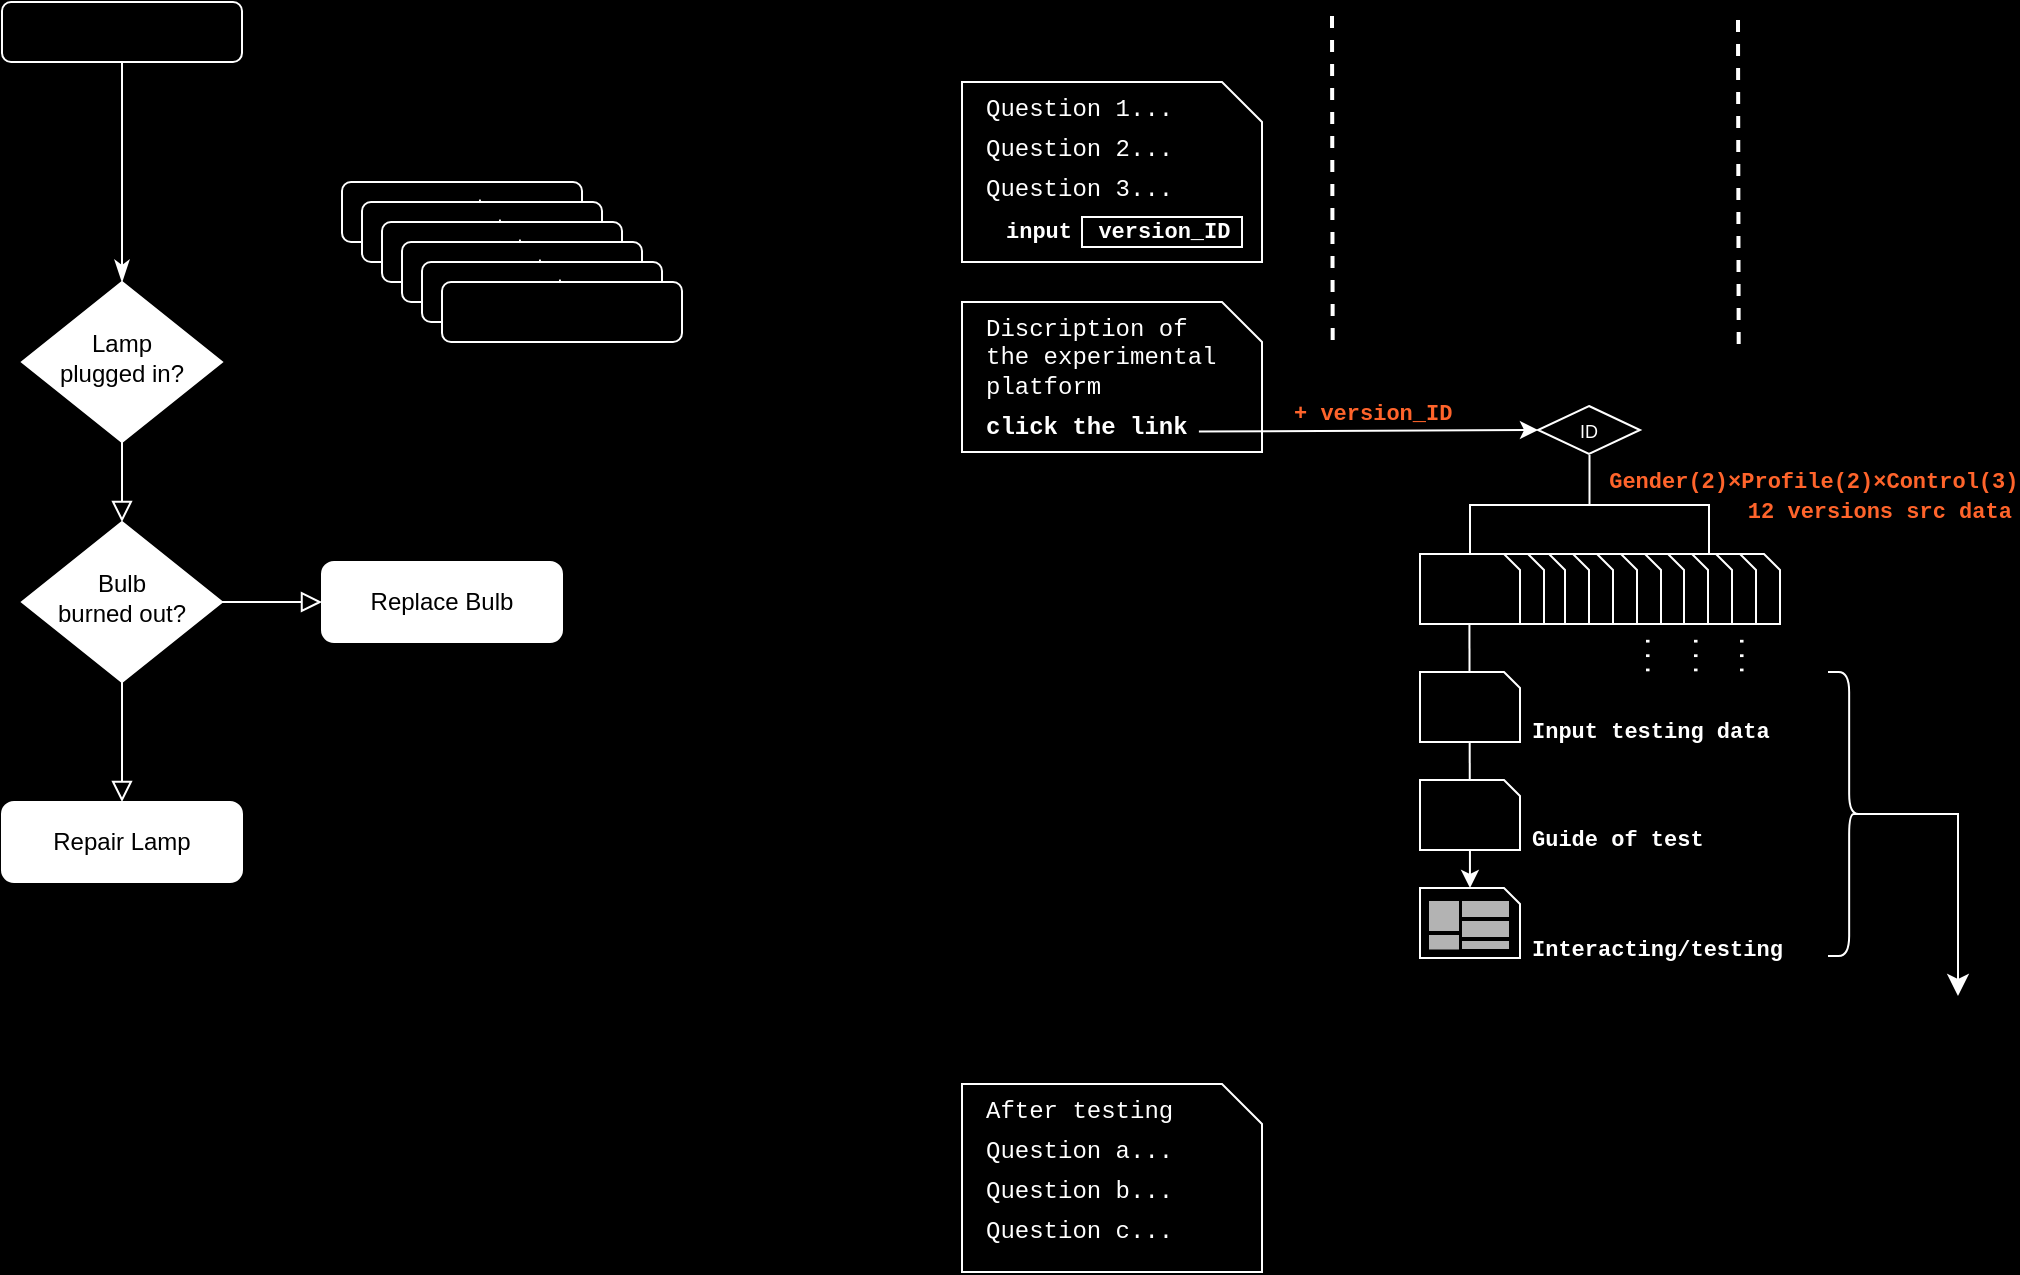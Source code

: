 <mxfile version="24.2.5" type="github">
  <diagram id="C5RBs43oDa-KdzZeNtuy" name="Page-1">
    <mxGraphModel dx="1029" dy="683" grid="0" gridSize="10" guides="1" tooltips="1" connect="1" arrows="1" fold="1" page="0" pageScale="1" pageWidth="827" pageHeight="1169" background="#000000" math="0" shadow="0">
      <root>
        <mxCell id="WIyWlLk6GJQsqaUBKTNV-0" />
        <mxCell id="WIyWlLk6GJQsqaUBKTNV-1" parent="WIyWlLk6GJQsqaUBKTNV-0" />
        <mxCell id="WIyWlLk6GJQsqaUBKTNV-2" value="" style="rounded=0;html=1;jettySize=auto;orthogonalLoop=1;fontSize=11;endArrow=classicThin;endFill=1;endSize=8;strokeWidth=1;shadow=0;labelBackgroundColor=none;edgeStyle=orthogonalEdgeStyle;strokeColor=#FFFFFF;" parent="WIyWlLk6GJQsqaUBKTNV-1" source="WIyWlLk6GJQsqaUBKTNV-3" target="WIyWlLk6GJQsqaUBKTNV-6" edge="1">
          <mxGeometry relative="1" as="geometry" />
        </mxCell>
        <mxCell id="WIyWlLk6GJQsqaUBKTNV-3" value="" style="rounded=1;whiteSpace=wrap;html=1;fontSize=12;glass=0;strokeWidth=1;shadow=0;strokeColor=#FFFFFF;fillColor=#000000;" parent="WIyWlLk6GJQsqaUBKTNV-1" vertex="1">
          <mxGeometry x="160" y="30" width="120" height="30" as="geometry" />
        </mxCell>
        <mxCell id="WIyWlLk6GJQsqaUBKTNV-4" value="Yes" style="rounded=0;html=1;jettySize=auto;orthogonalLoop=1;fontSize=11;endArrow=block;endFill=0;endSize=8;strokeWidth=1;shadow=0;labelBackgroundColor=none;edgeStyle=orthogonalEdgeStyle;strokeColor=#FFFFFF;" parent="WIyWlLk6GJQsqaUBKTNV-1" source="WIyWlLk6GJQsqaUBKTNV-6" target="WIyWlLk6GJQsqaUBKTNV-10" edge="1">
          <mxGeometry y="20" relative="1" as="geometry">
            <mxPoint as="offset" />
          </mxGeometry>
        </mxCell>
        <mxCell id="WIyWlLk6GJQsqaUBKTNV-6" value="Lamp&lt;br&gt;plugged in?" style="rhombus;whiteSpace=wrap;html=1;shadow=0;fontFamily=Helvetica;fontSize=12;align=center;strokeWidth=1;spacing=6;spacingTop=-4;strokeColor=#FFFFFF;" parent="WIyWlLk6GJQsqaUBKTNV-1" vertex="1">
          <mxGeometry x="170" y="170" width="100" height="80" as="geometry" />
        </mxCell>
        <mxCell id="WIyWlLk6GJQsqaUBKTNV-8" value="No" style="rounded=0;html=1;jettySize=auto;orthogonalLoop=1;fontSize=11;endArrow=block;endFill=0;endSize=8;strokeWidth=1;shadow=0;labelBackgroundColor=none;edgeStyle=orthogonalEdgeStyle;strokeColor=#FFFFFF;" parent="WIyWlLk6GJQsqaUBKTNV-1" source="WIyWlLk6GJQsqaUBKTNV-10" target="WIyWlLk6GJQsqaUBKTNV-11" edge="1">
          <mxGeometry x="0.333" y="20" relative="1" as="geometry">
            <mxPoint as="offset" />
          </mxGeometry>
        </mxCell>
        <mxCell id="WIyWlLk6GJQsqaUBKTNV-9" value="Yes" style="edgeStyle=orthogonalEdgeStyle;rounded=0;html=1;jettySize=auto;orthogonalLoop=1;fontSize=11;endArrow=block;endFill=0;endSize=8;strokeWidth=1;shadow=0;labelBackgroundColor=none;strokeColor=#FFFFFF;" parent="WIyWlLk6GJQsqaUBKTNV-1" source="WIyWlLk6GJQsqaUBKTNV-10" target="WIyWlLk6GJQsqaUBKTNV-12" edge="1">
          <mxGeometry y="10" relative="1" as="geometry">
            <mxPoint as="offset" />
          </mxGeometry>
        </mxCell>
        <mxCell id="WIyWlLk6GJQsqaUBKTNV-10" value="Bulb&lt;br&gt;burned out?" style="rhombus;whiteSpace=wrap;html=1;shadow=0;fontFamily=Helvetica;fontSize=12;align=center;strokeWidth=1;spacing=6;spacingTop=-4;strokeColor=#FFFFFF;" parent="WIyWlLk6GJQsqaUBKTNV-1" vertex="1">
          <mxGeometry x="170" y="290" width="100" height="80" as="geometry" />
        </mxCell>
        <mxCell id="WIyWlLk6GJQsqaUBKTNV-11" value="Repair Lamp" style="rounded=1;whiteSpace=wrap;html=1;fontSize=12;glass=0;strokeWidth=1;shadow=0;strokeColor=#FFFFFF;" parent="WIyWlLk6GJQsqaUBKTNV-1" vertex="1">
          <mxGeometry x="160" y="430" width="120" height="40" as="geometry" />
        </mxCell>
        <mxCell id="WIyWlLk6GJQsqaUBKTNV-12" value="Replace Bulb" style="rounded=1;whiteSpace=wrap;html=1;fontSize=12;glass=0;strokeWidth=1;shadow=0;strokeColor=#FFFFFF;" parent="WIyWlLk6GJQsqaUBKTNV-1" vertex="1">
          <mxGeometry x="320" y="310" width="120" height="40" as="geometry" />
        </mxCell>
        <mxCell id="OmvAzgWS2fx1XK6-3IYc-1" value="&lt;font color=&quot;#ffffff&quot;&gt;s硕士&lt;/font&gt;" style="rounded=1;whiteSpace=wrap;html=1;fontSize=12;glass=0;strokeWidth=1;shadow=0;strokeColor=#FFFFFF;fillColor=#000000;" vertex="1" parent="WIyWlLk6GJQsqaUBKTNV-1">
          <mxGeometry x="330" y="120" width="120" height="30" as="geometry" />
        </mxCell>
        <mxCell id="OmvAzgWS2fx1XK6-3IYc-3" value="&lt;font color=&quot;#ffffff&quot;&gt;s硕士&lt;/font&gt;" style="rounded=1;whiteSpace=wrap;html=1;fontSize=12;glass=0;strokeWidth=1;shadow=0;strokeColor=#FFFFFF;fillColor=#000000;" vertex="1" parent="WIyWlLk6GJQsqaUBKTNV-1">
          <mxGeometry x="340" y="130" width="120" height="30" as="geometry" />
        </mxCell>
        <mxCell id="OmvAzgWS2fx1XK6-3IYc-4" value="&lt;font color=&quot;#ffffff&quot;&gt;s硕士&lt;/font&gt;" style="rounded=1;whiteSpace=wrap;html=1;fontSize=12;glass=0;strokeWidth=1;shadow=0;strokeColor=#FFFFFF;fillColor=#000000;" vertex="1" parent="WIyWlLk6GJQsqaUBKTNV-1">
          <mxGeometry x="350" y="140" width="120" height="30" as="geometry" />
        </mxCell>
        <mxCell id="OmvAzgWS2fx1XK6-3IYc-5" value="&lt;font color=&quot;#ffffff&quot;&gt;s硕士&lt;/font&gt;" style="rounded=1;whiteSpace=wrap;html=1;fontSize=12;glass=0;strokeWidth=1;shadow=0;strokeColor=#FFFFFF;fillColor=#000000;" vertex="1" parent="WIyWlLk6GJQsqaUBKTNV-1">
          <mxGeometry x="360" y="150" width="120" height="30" as="geometry" />
        </mxCell>
        <mxCell id="OmvAzgWS2fx1XK6-3IYc-6" value="&lt;font color=&quot;#ffffff&quot;&gt;s硕士&lt;/font&gt;" style="rounded=1;whiteSpace=wrap;html=1;fontSize=12;glass=0;strokeWidth=1;shadow=0;strokeColor=#FFFFFF;fillColor=#000000;" vertex="1" parent="WIyWlLk6GJQsqaUBKTNV-1">
          <mxGeometry x="370" y="160" width="120" height="30" as="geometry" />
        </mxCell>
        <mxCell id="OmvAzgWS2fx1XK6-3IYc-7" value="" style="rounded=1;whiteSpace=wrap;html=1;fontSize=12;glass=0;strokeWidth=1;shadow=0;strokeColor=#FFFFFF;fillColor=#000000;" vertex="1" parent="WIyWlLk6GJQsqaUBKTNV-1">
          <mxGeometry x="380" y="170" width="120" height="30" as="geometry" />
        </mxCell>
        <mxCell id="OmvAzgWS2fx1XK6-3IYc-9" value="" style="verticalLabelPosition=bottom;verticalAlign=top;html=1;shape=card;whiteSpace=wrap;size=20;arcSize=12;flipH=1;fillColor=#000000;strokeColor=#FFFFFF;" vertex="1" parent="WIyWlLk6GJQsqaUBKTNV-1">
          <mxGeometry x="640" y="70" width="150" height="90" as="geometry" />
        </mxCell>
        <mxCell id="OmvAzgWS2fx1XK6-3IYc-10" value="&lt;span style=&quot;color: rgb(255, 255, 255); font-size: 12px; font-style: normal; font-variant-ligatures: normal; font-variant-caps: normal; letter-spacing: normal; orphans: 2; text-align: center; text-indent: 0px; text-transform: none; widows: 2; word-spacing: 0px; -webkit-text-stroke-width: 0px; white-space: normal; text-decoration-thickness: initial; text-decoration-style: initial; text-decoration-color: initial; float: none; display: inline !important;&quot;&gt;Question 1...&lt;/span&gt;" style="text;whiteSpace=wrap;html=1;fontFamily=Courier New;fontStyle=0" vertex="1" parent="WIyWlLk6GJQsqaUBKTNV-1">
          <mxGeometry x="650" y="70" width="110" height="20" as="geometry" />
        </mxCell>
        <mxCell id="OmvAzgWS2fx1XK6-3IYc-11" value="&lt;span style=&quot;color: rgb(255, 255, 255); font-size: 12px; font-style: normal; font-variant-ligatures: normal; font-variant-caps: normal; letter-spacing: normal; orphans: 2; text-align: center; text-indent: 0px; text-transform: none; widows: 2; word-spacing: 0px; -webkit-text-stroke-width: 0px; white-space: normal; text-decoration-thickness: initial; text-decoration-style: initial; text-decoration-color: initial; float: none; display: inline !important;&quot;&gt;Question 2&lt;/span&gt;&lt;span style=&quot;color: rgb(255, 255, 255); text-align: center;&quot;&gt;...&lt;/span&gt;" style="text;whiteSpace=wrap;html=1;fontFamily=Courier New;fontStyle=0" vertex="1" parent="WIyWlLk6GJQsqaUBKTNV-1">
          <mxGeometry x="650" y="90" width="110" height="20" as="geometry" />
        </mxCell>
        <mxCell id="OmvAzgWS2fx1XK6-3IYc-12" value="&lt;span style=&quot;color: rgb(255, 255, 255); font-size: 12px; font-style: normal; font-variant-ligatures: normal; font-variant-caps: normal; letter-spacing: normal; orphans: 2; text-align: center; text-indent: 0px; text-transform: none; widows: 2; word-spacing: 0px; -webkit-text-stroke-width: 0px; white-space: normal; text-decoration-thickness: initial; text-decoration-style: initial; text-decoration-color: initial; float: none; display: inline !important;&quot;&gt;Question 3&lt;/span&gt;&lt;span style=&quot;color: rgb(255, 255, 255); text-align: center;&quot;&gt;...&lt;/span&gt;" style="text;whiteSpace=wrap;html=1;fontFamily=Courier New;fontStyle=0" vertex="1" parent="WIyWlLk6GJQsqaUBKTNV-1">
          <mxGeometry x="650" y="110" width="110" height="20" as="geometry" />
        </mxCell>
        <mxCell id="OmvAzgWS2fx1XK6-3IYc-14" value="" style="rounded=0;whiteSpace=wrap;html=1;fillColor=none;strokeColor=#FFFFFF;fontStyle=1;fontSize=11;" vertex="1" parent="WIyWlLk6GJQsqaUBKTNV-1">
          <mxGeometry x="700" y="137.5" width="80" height="15" as="geometry" />
        </mxCell>
        <mxCell id="OmvAzgWS2fx1XK6-3IYc-15" value="" style="verticalLabelPosition=bottom;verticalAlign=top;html=1;shape=card;whiteSpace=wrap;size=20;arcSize=12;flipH=1;fillColor=#000000;strokeColor=#FFFFFF;" vertex="1" parent="WIyWlLk6GJQsqaUBKTNV-1">
          <mxGeometry x="640" y="180" width="150" height="75" as="geometry" />
        </mxCell>
        <mxCell id="OmvAzgWS2fx1XK6-3IYc-16" value="&lt;span style=&quot;color: rgb(255, 255, 255); font-size: 12px; font-style: normal; font-variant-ligatures: normal; font-variant-caps: normal; letter-spacing: normal; orphans: 2; text-align: center; text-indent: 0px; text-transform: none; widows: 2; word-spacing: 0px; -webkit-text-stroke-width: 0px; white-space: normal; text-decoration-thickness: initial; text-decoration-style: initial; text-decoration-color: initial; float: none; display: inline !important;&quot;&gt;Discription of&amp;nbsp; the experimental platform&lt;/span&gt;" style="text;whiteSpace=wrap;html=1;fontFamily=Courier New;fontStyle=0" vertex="1" parent="WIyWlLk6GJQsqaUBKTNV-1">
          <mxGeometry x="650" y="180" width="135" height="20" as="geometry" />
        </mxCell>
        <mxCell id="OmvAzgWS2fx1XK6-3IYc-18" value="&lt;div style=&quot;text-align: center;&quot;&gt;&lt;span style=&quot;background-color: initial;&quot;&gt;&lt;font color=&quot;#ffffff&quot;&gt;click the link&amp;nbsp;&lt;/font&gt;&lt;/span&gt;&lt;/div&gt;" style="text;whiteSpace=wrap;html=1;fontFamily=Courier New;fontStyle=1" vertex="1" parent="WIyWlLk6GJQsqaUBKTNV-1">
          <mxGeometry x="650" y="229" width="150" height="20" as="geometry" />
        </mxCell>
        <mxCell id="OmvAzgWS2fx1XK6-3IYc-21" value="&lt;span style=&quot;color: rgb(255, 255, 255); font-family: &amp;quot;Courier New&amp;quot;; font-size: 11px; font-style: normal; font-variant-ligatures: normal; font-variant-caps: normal; font-weight: 700; letter-spacing: normal; orphans: 2; text-align: center; text-indent: 0px; text-transform: none; widows: 2; word-spacing: 0px; -webkit-text-stroke-width: 0px; white-space: normal; text-decoration-thickness: initial; text-decoration-style: initial; text-decoration-color: initial; float: none; display: inline !important;&quot;&gt;input&amp;nbsp; version_ID&lt;/span&gt;" style="text;whiteSpace=wrap;html=1;" vertex="1" parent="WIyWlLk6GJQsqaUBKTNV-1">
          <mxGeometry x="660" y="130" width="130" height="30" as="geometry" />
        </mxCell>
        <mxCell id="OmvAzgWS2fx1XK6-3IYc-24" value="" style="endArrow=none;dashed=1;html=1;rounded=0;strokeWidth=2;strokeColor=#FFFFFF;" edge="1" parent="WIyWlLk6GJQsqaUBKTNV-1">
          <mxGeometry width="50" height="50" relative="1" as="geometry">
            <mxPoint x="825.346" y="199" as="sourcePoint" />
            <mxPoint x="825" y="37" as="targetPoint" />
          </mxGeometry>
        </mxCell>
        <mxCell id="OmvAzgWS2fx1XK6-3IYc-25" value="" style="endArrow=none;dashed=1;html=1;rounded=0;strokeWidth=2;strokeColor=#FFFFFF;" edge="1" parent="WIyWlLk6GJQsqaUBKTNV-1">
          <mxGeometry width="50" height="50" relative="1" as="geometry">
            <mxPoint x="1028.346" y="201" as="sourcePoint" />
            <mxPoint x="1028" y="39" as="targetPoint" />
          </mxGeometry>
        </mxCell>
        <mxCell id="OmvAzgWS2fx1XK6-3IYc-27" value="" style="endArrow=classic;html=1;rounded=0;strokeColor=#FFFFFF;entryX=0;entryY=0.5;entryDx=0;entryDy=0;exitX=0.723;exitY=0.787;exitDx=0;exitDy=0;exitPerimeter=0;" edge="1" parent="WIyWlLk6GJQsqaUBKTNV-1" source="OmvAzgWS2fx1XK6-3IYc-18" target="OmvAzgWS2fx1XK6-3IYc-29">
          <mxGeometry width="50" height="50" relative="1" as="geometry">
            <mxPoint x="845" y="249" as="sourcePoint" />
            <mxPoint x="904.1" y="245.568" as="targetPoint" />
          </mxGeometry>
        </mxCell>
        <mxCell id="OmvAzgWS2fx1XK6-3IYc-28" value="&lt;font color=&quot;#ff642b&quot;&gt;&lt;b&gt;&lt;span style=&quot;font-family: &amp;quot;Courier New&amp;quot;; font-size: 11px; font-style: normal; font-variant-ligatures: normal; font-variant-caps: normal; letter-spacing: normal; orphans: 2; text-align: center; text-indent: 0px; text-transform: none; widows: 2; word-spacing: 0px; -webkit-text-stroke-width: 0px; white-space: normal; text-decoration-thickness: initial; text-decoration-style: initial; text-decoration-color: initial; float: none; display: inline !important;&quot;&gt;+ &lt;/span&gt;&lt;span style=&quot;font-family: &amp;quot;Courier New&amp;quot;; font-size: 11px; font-style: normal; font-variant-ligatures: normal; font-variant-caps: normal; letter-spacing: normal; orphans: 2; text-align: center; text-indent: 0px; text-transform: none; widows: 2; word-spacing: 0px; -webkit-text-stroke-width: 0px; white-space: normal; text-decoration-thickness: initial; text-decoration-style: initial; text-decoration-color: initial; float: none; display: inline !important;&quot;&gt;version_ID&lt;/span&gt;&lt;/b&gt;&lt;/font&gt;" style="text;whiteSpace=wrap;html=1;" vertex="1" parent="WIyWlLk6GJQsqaUBKTNV-1">
          <mxGeometry x="804" y="220.5" width="140" height="20.5" as="geometry" />
        </mxCell>
        <mxCell id="OmvAzgWS2fx1XK6-3IYc-29" value="&lt;font style=&quot;font-size: 9px;&quot; color=&quot;#ffffff&quot;&gt;ID&lt;/font&gt;" style="rhombus;whiteSpace=wrap;html=1;fillColor=none;strokeColor=#FFFFFF;" vertex="1" parent="WIyWlLk6GJQsqaUBKTNV-1">
          <mxGeometry x="928" y="232" width="51" height="24" as="geometry" />
        </mxCell>
        <mxCell id="OmvAzgWS2fx1XK6-3IYc-80" value="" style="edgeStyle=orthogonalEdgeStyle;rounded=0;orthogonalLoop=1;jettySize=auto;html=1;" edge="1" parent="WIyWlLk6GJQsqaUBKTNV-1" source="OmvAzgWS2fx1XK6-3IYc-44" target="OmvAzgWS2fx1XK6-3IYc-70">
          <mxGeometry relative="1" as="geometry" />
        </mxCell>
        <mxCell id="OmvAzgWS2fx1XK6-3IYc-46" value="" style="verticalLabelPosition=bottom;verticalAlign=top;html=1;shape=card;whiteSpace=wrap;size=8;arcSize=12;flipH=1;fillColor=#000000;strokeColor=#FFFFFF;" vertex="1" parent="WIyWlLk6GJQsqaUBKTNV-1">
          <mxGeometry x="869" y="473" width="50" height="35" as="geometry" />
        </mxCell>
        <mxCell id="OmvAzgWS2fx1XK6-3IYc-52" value="" style="strokeWidth=1;html=1;shape=mxgraph.flowchart.annotation_2;align=left;labelPosition=right;pointerEvents=1;strokeColor=#FFFFFF;rotation=90;" vertex="1" parent="WIyWlLk6GJQsqaUBKTNV-1">
          <mxGeometry x="928.75" y="221.75" width="50" height="119.5" as="geometry" />
        </mxCell>
        <mxCell id="OmvAzgWS2fx1XK6-3IYc-56" value="" style="verticalLabelPosition=bottom;verticalAlign=top;html=1;shape=card;whiteSpace=wrap;size=8;arcSize=12;flipH=1;fillColor=#000000;strokeColor=#FFFFFF;" vertex="1" parent="WIyWlLk6GJQsqaUBKTNV-1">
          <mxGeometry x="999" y="306" width="50" height="35" as="geometry" />
        </mxCell>
        <mxCell id="OmvAzgWS2fx1XK6-3IYc-79" value="" style="edgeStyle=orthogonalEdgeStyle;rounded=0;orthogonalLoop=1;jettySize=auto;html=1;" edge="1" parent="WIyWlLk6GJQsqaUBKTNV-1" source="OmvAzgWS2fx1XK6-3IYc-58" target="OmvAzgWS2fx1XK6-3IYc-76">
          <mxGeometry relative="1" as="geometry" />
        </mxCell>
        <mxCell id="OmvAzgWS2fx1XK6-3IYc-58" value="&lt;div style=&quot;text-align: center;&quot;&gt;&lt;font face=&quot;Courier New&quot; color=&quot;#ff642b&quot;&gt;&lt;span style=&quot;font-size: 11px;&quot;&gt;&lt;b&gt;&amp;nbsp;Gender(2)×Profile(2)×Control(3)&lt;/b&gt;&lt;/span&gt;&lt;/font&gt;&lt;/div&gt;&lt;div style=&quot;text-align: center;&quot;&gt;&lt;font face=&quot;Courier New&quot; color=&quot;#ff642b&quot;&gt;&lt;span style=&quot;font-size: 11px;&quot;&gt;&lt;b&gt;&amp;nbsp; &amp;nbsp; &amp;nbsp; &amp;nbsp; &amp;nbsp; &amp;nbsp;12 versions src data&lt;/b&gt;&lt;/span&gt;&lt;/font&gt;&lt;/div&gt;" style="text;whiteSpace=wrap;html=1;" vertex="1" parent="WIyWlLk6GJQsqaUBKTNV-1">
          <mxGeometry x="955" y="255" width="140" height="23.5" as="geometry" />
        </mxCell>
        <mxCell id="OmvAzgWS2fx1XK6-3IYc-60" value="" style="verticalLabelPosition=bottom;verticalAlign=top;html=1;shape=card;whiteSpace=wrap;size=8;arcSize=12;flipH=1;fillColor=#000000;strokeColor=#FFFFFF;" vertex="1" parent="WIyWlLk6GJQsqaUBKTNV-1">
          <mxGeometry x="987" y="306" width="50" height="35" as="geometry" />
        </mxCell>
        <mxCell id="OmvAzgWS2fx1XK6-3IYc-61" value="" style="verticalLabelPosition=bottom;verticalAlign=top;html=1;shape=card;whiteSpace=wrap;size=8;arcSize=12;flipH=1;fillColor=#000000;strokeColor=#FFFFFF;" vertex="1" parent="WIyWlLk6GJQsqaUBKTNV-1">
          <mxGeometry x="975" y="306" width="50" height="35" as="geometry" />
        </mxCell>
        <mxCell id="OmvAzgWS2fx1XK6-3IYc-62" value="" style="verticalLabelPosition=bottom;verticalAlign=top;html=1;shape=card;whiteSpace=wrap;size=8;arcSize=12;flipH=1;fillColor=#000000;strokeColor=#FFFFFF;" vertex="1" parent="WIyWlLk6GJQsqaUBKTNV-1">
          <mxGeometry x="963" y="306" width="50" height="35" as="geometry" />
        </mxCell>
        <mxCell id="OmvAzgWS2fx1XK6-3IYc-63" value="" style="verticalLabelPosition=bottom;verticalAlign=top;html=1;shape=card;whiteSpace=wrap;size=8;arcSize=12;flipH=1;fillColor=#000000;strokeColor=#FFFFFF;" vertex="1" parent="WIyWlLk6GJQsqaUBKTNV-1">
          <mxGeometry x="951" y="306" width="50" height="35" as="geometry" />
        </mxCell>
        <mxCell id="OmvAzgWS2fx1XK6-3IYc-64" value="" style="verticalLabelPosition=bottom;verticalAlign=top;html=1;shape=card;whiteSpace=wrap;size=8;arcSize=12;flipH=1;fillColor=#000000;strokeColor=#FFFFFF;" vertex="1" parent="WIyWlLk6GJQsqaUBKTNV-1">
          <mxGeometry x="939.5" y="306" width="50" height="35" as="geometry" />
        </mxCell>
        <mxCell id="OmvAzgWS2fx1XK6-3IYc-65" value="" style="verticalLabelPosition=bottom;verticalAlign=top;html=1;shape=card;whiteSpace=wrap;size=8;arcSize=12;flipH=1;fillColor=#000000;strokeColor=#FFFFFF;" vertex="1" parent="WIyWlLk6GJQsqaUBKTNV-1">
          <mxGeometry x="927.5" y="306" width="50" height="35" as="geometry" />
        </mxCell>
        <mxCell id="OmvAzgWS2fx1XK6-3IYc-66" value="" style="verticalLabelPosition=bottom;verticalAlign=top;html=1;shape=card;whiteSpace=wrap;size=8;arcSize=12;flipH=1;fillColor=#000000;strokeColor=#FFFFFF;" vertex="1" parent="WIyWlLk6GJQsqaUBKTNV-1">
          <mxGeometry x="915.5" y="306" width="50" height="35" as="geometry" />
        </mxCell>
        <mxCell id="OmvAzgWS2fx1XK6-3IYc-67" value="" style="verticalLabelPosition=bottom;verticalAlign=top;html=1;shape=card;whiteSpace=wrap;size=8;arcSize=12;flipH=1;fillColor=#000000;strokeColor=#FFFFFF;" vertex="1" parent="WIyWlLk6GJQsqaUBKTNV-1">
          <mxGeometry x="903.5" y="306" width="50" height="35" as="geometry" />
        </mxCell>
        <mxCell id="OmvAzgWS2fx1XK6-3IYc-68" value="" style="verticalLabelPosition=bottom;verticalAlign=top;html=1;shape=card;whiteSpace=wrap;size=8;arcSize=12;flipH=1;fillColor=#000000;strokeColor=#FFFFFF;" vertex="1" parent="WIyWlLk6GJQsqaUBKTNV-1">
          <mxGeometry x="891.5" y="306" width="50" height="35" as="geometry" />
        </mxCell>
        <mxCell id="OmvAzgWS2fx1XK6-3IYc-69" value="" style="verticalLabelPosition=bottom;verticalAlign=top;html=1;shape=card;whiteSpace=wrap;size=8;arcSize=12;flipH=1;fillColor=#000000;strokeColor=#FFFFFF;" vertex="1" parent="WIyWlLk6GJQsqaUBKTNV-1">
          <mxGeometry x="881" y="306" width="50" height="35" as="geometry" />
        </mxCell>
        <mxCell id="OmvAzgWS2fx1XK6-3IYc-70" value="" style="verticalLabelPosition=bottom;verticalAlign=top;html=1;shape=card;whiteSpace=wrap;size=8;arcSize=12;flipH=1;fillColor=#000000;strokeColor=#FFFFFF;" vertex="1" parent="WIyWlLk6GJQsqaUBKTNV-1">
          <mxGeometry x="869" y="306" width="50" height="35" as="geometry" />
        </mxCell>
        <mxCell id="OmvAzgWS2fx1XK6-3IYc-74" value="&lt;span style=&quot;font-family: &amp;quot;Courier New&amp;quot;; font-size: 12px; font-style: normal; font-variant-ligatures: normal; font-variant-caps: normal; font-weight: 400; letter-spacing: normal; orphans: 2; text-align: center; text-indent: 0px; text-transform: none; widows: 2; word-spacing: 0px; -webkit-text-stroke-width: 0px; white-space: normal; text-decoration-thickness: initial; text-decoration-style: initial; text-decoration-color: initial; float: none; display: inline !important;&quot;&gt;&lt;font color=&quot;#ffffff&quot;&gt;...&lt;/font&gt;&lt;/span&gt;" style="text;whiteSpace=wrap;html=1;rotation=90;" vertex="1" parent="WIyWlLk6GJQsqaUBKTNV-1">
          <mxGeometry x="971" y="345" width="30" height="28" as="geometry" />
        </mxCell>
        <mxCell id="OmvAzgWS2fx1XK6-3IYc-75" value="&lt;span style=&quot;font-family: &amp;quot;Courier New&amp;quot;; font-size: 12px; font-style: normal; font-variant-ligatures: normal; font-variant-caps: normal; font-weight: 400; letter-spacing: normal; orphans: 2; text-align: center; text-indent: 0px; text-transform: none; widows: 2; word-spacing: 0px; -webkit-text-stroke-width: 0px; white-space: normal; text-decoration-thickness: initial; text-decoration-style: initial; text-decoration-color: initial; float: none; display: inline !important;&quot;&gt;&lt;font color=&quot;#ffffff&quot;&gt;...&lt;/font&gt;&lt;/span&gt;" style="text;whiteSpace=wrap;html=1;rotation=90;" vertex="1" parent="WIyWlLk6GJQsqaUBKTNV-1">
          <mxGeometry x="995" y="345" width="30" height="28" as="geometry" />
        </mxCell>
        <mxCell id="OmvAzgWS2fx1XK6-3IYc-76" value="&lt;span style=&quot;font-family: &amp;quot;Courier New&amp;quot;; font-size: 12px; font-style: normal; font-variant-ligatures: normal; font-variant-caps: normal; font-weight: 400; letter-spacing: normal; orphans: 2; text-align: center; text-indent: 0px; text-transform: none; widows: 2; word-spacing: 0px; -webkit-text-stroke-width: 0px; white-space: normal; text-decoration-thickness: initial; text-decoration-style: initial; text-decoration-color: initial; float: none; display: inline !important;&quot;&gt;&lt;font color=&quot;#ffffff&quot;&gt;...&lt;/font&gt;&lt;/span&gt;" style="text;whiteSpace=wrap;html=1;rotation=90;" vertex="1" parent="WIyWlLk6GJQsqaUBKTNV-1">
          <mxGeometry x="1016" y="343" width="30" height="32" as="geometry" />
        </mxCell>
        <mxCell id="OmvAzgWS2fx1XK6-3IYc-78" value="" style="endArrow=classic;html=1;rounded=0;strokeColor=#FFFFFF;entryX=0.5;entryY=0;entryDx=0;entryDy=0;entryPerimeter=0;" edge="1" parent="WIyWlLk6GJQsqaUBKTNV-1" target="OmvAzgWS2fx1XK6-3IYc-46">
          <mxGeometry width="50" height="50" relative="1" as="geometry">
            <mxPoint x="893.71" y="341" as="sourcePoint" />
            <mxPoint x="893.71" y="455" as="targetPoint" />
          </mxGeometry>
        </mxCell>
        <mxCell id="OmvAzgWS2fx1XK6-3IYc-44" value="" style="verticalLabelPosition=bottom;verticalAlign=top;html=1;shape=card;whiteSpace=wrap;size=8;arcSize=12;flipH=1;fillColor=#000000;strokeColor=#FFFFFF;" vertex="1" parent="WIyWlLk6GJQsqaUBKTNV-1">
          <mxGeometry x="869" y="365" width="50" height="35" as="geometry" />
        </mxCell>
        <mxCell id="OmvAzgWS2fx1XK6-3IYc-45" value="" style="verticalLabelPosition=bottom;verticalAlign=top;html=1;shape=card;whiteSpace=wrap;size=8;arcSize=12;flipH=1;fillColor=#000000;strokeColor=#FFFFFF;" vertex="1" parent="WIyWlLk6GJQsqaUBKTNV-1">
          <mxGeometry x="869" y="419" width="50" height="35" as="geometry" />
        </mxCell>
        <mxCell id="OmvAzgWS2fx1XK6-3IYc-81" value="&lt;font face=&quot;Courier New&quot;&gt;&lt;span style=&quot;font-size: 11px;&quot;&gt;&lt;b&gt;Input testing data&lt;/b&gt;&lt;/span&gt;&lt;/font&gt;" style="text;whiteSpace=wrap;html=1;fontColor=#FFFFFF;" vertex="1" parent="WIyWlLk6GJQsqaUBKTNV-1">
          <mxGeometry x="923" y="379.5" width="140" height="20.5" as="geometry" />
        </mxCell>
        <mxCell id="OmvAzgWS2fx1XK6-3IYc-82" value="&lt;font face=&quot;Courier New&quot;&gt;&lt;span style=&quot;font-size: 11px;&quot;&gt;&lt;b&gt;Guide of test&lt;/b&gt;&lt;/span&gt;&lt;/font&gt;" style="text;whiteSpace=wrap;html=1;fontColor=#FFFFFF;" vertex="1" parent="WIyWlLk6GJQsqaUBKTNV-1">
          <mxGeometry x="923" y="433.5" width="140" height="20.5" as="geometry" />
        </mxCell>
        <mxCell id="OmvAzgWS2fx1XK6-3IYc-83" value="&lt;font face=&quot;Courier New&quot;&gt;&lt;span style=&quot;font-size: 11px;&quot;&gt;&lt;b&gt;Interacting/testing&lt;/b&gt;&lt;/span&gt;&lt;/font&gt;" style="text;whiteSpace=wrap;html=1;fontColor=#FFFFFF;" vertex="1" parent="WIyWlLk6GJQsqaUBKTNV-1">
          <mxGeometry x="923" y="489" width="140" height="20.5" as="geometry" />
        </mxCell>
        <mxCell id="OmvAzgWS2fx1XK6-3IYc-84" value="" style="rounded=0;whiteSpace=wrap;html=1;fillColor=#B3B3B3;" vertex="1" parent="WIyWlLk6GJQsqaUBKTNV-1">
          <mxGeometry x="873" y="479" width="16" height="16" as="geometry" />
        </mxCell>
        <mxCell id="OmvAzgWS2fx1XK6-3IYc-85" value="" style="rounded=0;whiteSpace=wrap;html=1;fillColor=#B3B3B3;" vertex="1" parent="WIyWlLk6GJQsqaUBKTNV-1">
          <mxGeometry x="873" y="496" width="16" height="8.25" as="geometry" />
        </mxCell>
        <mxCell id="OmvAzgWS2fx1XK6-3IYc-86" value="" style="rounded=0;whiteSpace=wrap;html=1;fillColor=#B3B3B3;" vertex="1" parent="WIyWlLk6GJQsqaUBKTNV-1">
          <mxGeometry x="889.5" y="479" width="24.5" height="9" as="geometry" />
        </mxCell>
        <mxCell id="OmvAzgWS2fx1XK6-3IYc-87" value="" style="rounded=0;whiteSpace=wrap;html=1;fillColor=#B3B3B3;" vertex="1" parent="WIyWlLk6GJQsqaUBKTNV-1">
          <mxGeometry x="889.5" y="489" width="24.5" height="9" as="geometry" />
        </mxCell>
        <mxCell id="OmvAzgWS2fx1XK6-3IYc-88" value="" style="rounded=0;whiteSpace=wrap;html=1;fillColor=#B3B3B3;" vertex="1" parent="WIyWlLk6GJQsqaUBKTNV-1">
          <mxGeometry x="889.5" y="499" width="24.5" height="5" as="geometry" />
        </mxCell>
        <mxCell id="OmvAzgWS2fx1XK6-3IYc-89" value="" style="shape=curlyBracket;whiteSpace=wrap;html=1;rounded=1;flipH=1;labelPosition=right;verticalLabelPosition=middle;align=left;verticalAlign=middle;strokeColor=#FFFFFF;size=0.471;" vertex="1" parent="WIyWlLk6GJQsqaUBKTNV-1">
          <mxGeometry x="1073" y="365" width="20" height="142" as="geometry" />
        </mxCell>
        <mxCell id="OmvAzgWS2fx1XK6-3IYc-90" value="" style="edgeStyle=segmentEdgeStyle;endArrow=classic;html=1;curved=0;rounded=0;endSize=8;startSize=8;strokeColor=#FFFFFF;" edge="1" parent="WIyWlLk6GJQsqaUBKTNV-1">
          <mxGeometry width="50" height="50" relative="1" as="geometry">
            <mxPoint x="1088" y="436" as="sourcePoint" />
            <mxPoint x="1138" y="527" as="targetPoint" />
          </mxGeometry>
        </mxCell>
        <mxCell id="OmvAzgWS2fx1XK6-3IYc-92" value="" style="verticalLabelPosition=bottom;verticalAlign=top;html=1;shape=card;whiteSpace=wrap;size=20;arcSize=12;flipH=1;fillColor=#000000;strokeColor=#FFFFFF;" vertex="1" parent="WIyWlLk6GJQsqaUBKTNV-1">
          <mxGeometry x="640" y="571" width="150" height="94" as="geometry" />
        </mxCell>
        <mxCell id="OmvAzgWS2fx1XK6-3IYc-93" value="&lt;span style=&quot;color: rgb(255, 255, 255); font-size: 12px; font-style: normal; font-variant-ligatures: normal; font-variant-caps: normal; letter-spacing: normal; orphans: 2; text-align: center; text-indent: 0px; text-transform: none; widows: 2; word-spacing: 0px; -webkit-text-stroke-width: 0px; white-space: normal; text-decoration-thickness: initial; text-decoration-style: initial; text-decoration-color: initial; float: none; display: inline !important;&quot;&gt;After testing&lt;/span&gt;" style="text;whiteSpace=wrap;html=1;fontFamily=Courier New;fontStyle=0" vertex="1" parent="WIyWlLk6GJQsqaUBKTNV-1">
          <mxGeometry x="650" y="571" width="135" height="20" as="geometry" />
        </mxCell>
        <mxCell id="OmvAzgWS2fx1XK6-3IYc-95" value="&lt;span style=&quot;color: rgb(255, 255, 255); font-size: 12px; font-style: normal; font-variant-ligatures: normal; font-variant-caps: normal; letter-spacing: normal; orphans: 2; text-align: center; text-indent: 0px; text-transform: none; widows: 2; word-spacing: 0px; -webkit-text-stroke-width: 0px; white-space: normal; text-decoration-thickness: initial; text-decoration-style: initial; text-decoration-color: initial; float: none; display: inline !important;&quot;&gt;Question a...&lt;/span&gt;" style="text;whiteSpace=wrap;html=1;fontFamily=Courier New;fontStyle=0" vertex="1" parent="WIyWlLk6GJQsqaUBKTNV-1">
          <mxGeometry x="650" y="591" width="135" height="20" as="geometry" />
        </mxCell>
        <mxCell id="OmvAzgWS2fx1XK6-3IYc-96" value="&lt;span style=&quot;color: rgb(255, 255, 255); text-align: center;&quot;&gt;Question b...&lt;/span&gt;" style="text;whiteSpace=wrap;html=1;fontFamily=Courier New;fontStyle=0" vertex="1" parent="WIyWlLk6GJQsqaUBKTNV-1">
          <mxGeometry x="650" y="611" width="135" height="20" as="geometry" />
        </mxCell>
        <mxCell id="OmvAzgWS2fx1XK6-3IYc-97" value="&lt;span style=&quot;color: rgb(255, 255, 255); text-align: center;&quot;&gt;Question c...&lt;/span&gt;" style="text;whiteSpace=wrap;html=1;fontFamily=Courier New;fontStyle=0" vertex="1" parent="WIyWlLk6GJQsqaUBKTNV-1">
          <mxGeometry x="650" y="631" width="135" height="20" as="geometry" />
        </mxCell>
      </root>
    </mxGraphModel>
  </diagram>
</mxfile>
